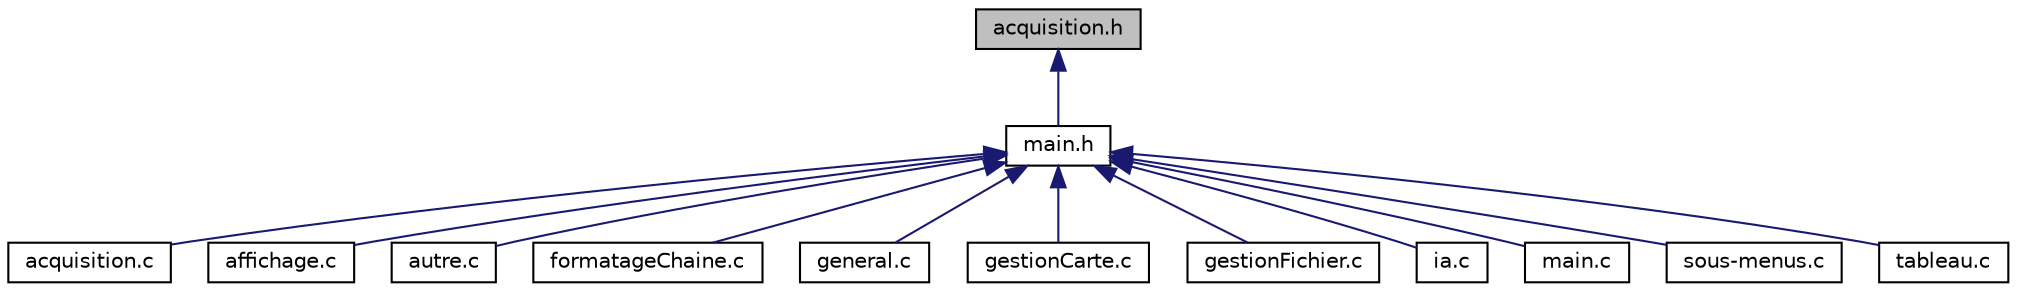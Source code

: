 digraph "acquisition.h"
{
 // LATEX_PDF_SIZE
  edge [fontname="Helvetica",fontsize="10",labelfontname="Helvetica",labelfontsize="10"];
  node [fontname="Helvetica",fontsize="10",shape=record];
  Node1 [label="acquisition.h",height=0.2,width=0.4,color="black", fillcolor="grey75", style="filled", fontcolor="black",tooltip="ficher header contenant les prototype des fonctions relative a l'acquisirion"];
  Node1 -> Node2 [dir="back",color="midnightblue",fontsize="10",style="solid"];
  Node2 [label="main.h",height=0.2,width=0.4,color="black", fillcolor="white", style="filled",URL="$main_8h.html",tooltip="ficher la dÃ©claration des contrante, les Ã©numÃ©rations, les structe et l'inclusion des haeder du pr..."];
  Node2 -> Node3 [dir="back",color="midnightblue",fontsize="10",style="solid"];
  Node3 [label="acquisition.c",height=0.2,width=0.4,color="black", fillcolor="white", style="filled",URL="$acquisition_8c.html",tooltip="ficher source contenant les fonctions relative a l'acquisirion"];
  Node2 -> Node4 [dir="back",color="midnightblue",fontsize="10",style="solid"];
  Node4 [label="affichage.c",height=0.2,width=0.4,color="black", fillcolor="white", style="filled",URL="$affichage_8c.html",tooltip="ficher source contenant les fonctions relative à l'affichage"];
  Node2 -> Node5 [dir="back",color="midnightblue",fontsize="10",style="solid"];
  Node5 [label="autre.c",height=0.2,width=0.4,color="black", fillcolor="white", style="filled",URL="$autre_8c.html",tooltip="ficher source contenant les fonctions qui n'allait dans aucun autre fichier"];
  Node2 -> Node6 [dir="back",color="midnightblue",fontsize="10",style="solid"];
  Node6 [label="formatageChaine.c",height=0.2,width=0.4,color="black", fillcolor="white", style="filled",URL="$formatage_chaine_8c.html",tooltip="ficher source contenant les fonctions relative au formatage"];
  Node2 -> Node7 [dir="back",color="midnightblue",fontsize="10",style="solid"];
  Node7 [label="general.c",height=0.2,width=0.4,color="black", fillcolor="white", style="filled",URL="$general_8c.html",tooltip="ficher source contenant les fonctions les plus impotantes pour le jeu de la belote"];
  Node2 -> Node8 [dir="back",color="midnightblue",fontsize="10",style="solid"];
  Node8 [label="gestionCarte.c",height=0.2,width=0.4,color="black", fillcolor="white", style="filled",URL="$gestion_carte_8c.html",tooltip="ficher contenant les fonctions relative a la gestion des cartes"];
  Node2 -> Node9 [dir="back",color="midnightblue",fontsize="10",style="solid"];
  Node9 [label="gestionFichier.c",height=0.2,width=0.4,color="black", fillcolor="white", style="filled",URL="$gestion_fichier_8c.html",tooltip="ficher source contenant les fonctions relative à la gestion des fichiers"];
  Node2 -> Node10 [dir="back",color="midnightblue",fontsize="10",style="solid"];
  Node10 [label="ia.c",height=0.2,width=0.4,color="black", fillcolor="white", style="filled",URL="$ia_8c.html",tooltip="ficher source contenant les fonctions relative au inteligences artificielles"];
  Node2 -> Node11 [dir="back",color="midnightblue",fontsize="10",style="solid"];
  Node11 [label="main.c",height=0.2,width=0.4,color="black", fillcolor="white", style="filled",URL="$main_8c.html",tooltip="ficher contenant la fonction main"];
  Node2 -> Node12 [dir="back",color="midnightblue",fontsize="10",style="solid"];
  Node12 [label="sous-menus.c",height=0.2,width=0.4,color="black", fillcolor="white", style="filled",URL="$sous-menus_8c.html",tooltip=" "];
  Node2 -> Node13 [dir="back",color="midnightblue",fontsize="10",style="solid"];
  Node13 [label="tableau.c",height=0.2,width=0.4,color="black", fillcolor="white", style="filled",URL="$tableau_8c.html",tooltip="ficher source contenant les fonctions relative à la gestion des tableau"];
}
